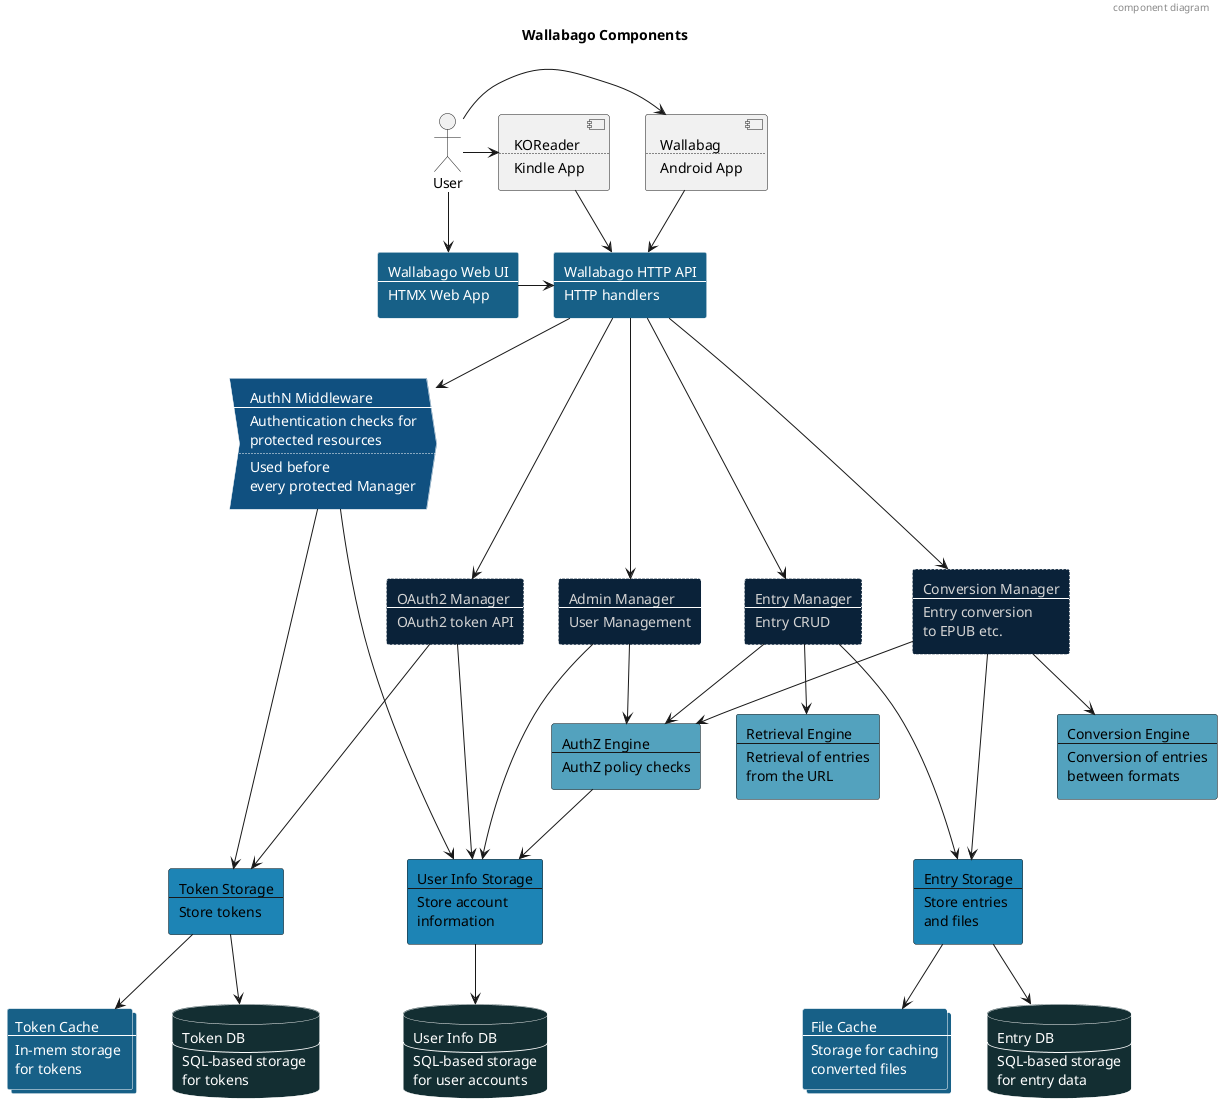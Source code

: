 @startuml architecture-components

title Wallabago Components
header component diagram

' Styles
!$Manager = "back:0a2239;text:LightGrey;line:white;line.dotted"
!$Engine = "back:53a2be;text:Black"
!$Storage = "back:1d84b5;text:Black"
!$Persistence = "back:132e32;text:White;line:White"
!$Cache = "back:176087;text:White;line:White"
!$Middleware = "back:105080;text:White;line:White"
!$API = "back:176087;text:White;line:White"

' Clients
actor User [
    User
]

component KOReader [
    KOReader
    ....
    Kindle App
]

component WallabagAndroid [
    Wallabag
    ....
    Android App
]

' API
rectangle HTTPAPI #$API [
    Wallabago HTTP API
    ----
    HTTP handlers
]

rectangle WebUI #$API [
    Wallabago Web UI
    ----
    HTMX Web App
]

' Middleware
process AuthNMiddleware #$Middleware [
    AuthN Middleware
    ----
    Authentication checks for
    protected resources
    ....
    Used before
    every protected Manager
]

' Managers
rectangle AdminManager #$Manager [
    Admin Manager
    ----
    User Management
]

rectangle OAuth2Manager #$Manager [
    OAuth2 Manager
    ----
    OAuth2 token API
]

rectangle EntryManager #$Manager [
    Entry Manager
    ----
    Entry CRUD
]

rectangle ConversionManager #$Manager [
    Conversion Manager
    ----
    Entry conversion
    to EPUB etc.
]

' Engine

rectangle AuthZEngine #$Engine [
    AuthZ Engine
    ----
    AuthZ policy checks
]

rectangle RetrievalEngine #$Engine [
    Retrieval Engine
    ----
    Retrieval of entries
    from the URL
]

rectangle ConversionEngine #$Engine [
    Conversion Engine
    ----
    Conversion of entries
    between formats
]

' Storage

rectangle TokenStorage #$Storage [
    Token Storage
    ----
    Store tokens 
]

rectangle UserInfoStorage #$Storage [
    User Info Storage
    ----
    Store account 
    information 
]

rectangle EntryStorage #$Storage [
    Entry Storage
    ----
    Store entries 
    and files
]

' Data

database UserInfoDB #$Persistence [
    User Info DB
    ----
    SQL-based storage
    for user accounts
]

database TokenDB #$Persistence [
    Token DB
    ----
    SQL-based storage 
    for tokens 
]

collections TokenCache #$Cache [
    Token Cache
    ----
    In-mem storage 
    for tokens
]


database EntriesDB #$Persistence [
    Entry DB
    ----
    SQL-based storage
    for entry data
]

collections EntriesFileCache #$Cache [
    File Cache
    ----
    Storage for caching
    converted files
]

' Connections
User -> KOReader
KOReader --> HTTPAPI
User --> WebUI
User -> WallabagAndroid
WallabagAndroid --> HTTPAPI
' API
WebUI -> HTTPAPI

HTTPAPI --> AuthNMiddleware
HTTPAPI ---> OAuth2Manager
HTTPAPI ---> AdminManager
HTTPAPI ---> ConversionManager
HTTPAPI ---> EntryManager

' Middleware
AuthNMiddleware ----> TokenStorage
AuthNMiddleware ----> UserInfoStorage

' Managers
EntryManager --> RetrievalEngine
EntryManager --> AuthZEngine
EntryManager ---> EntryStorage

OAuth2Manager ---> TokenStorage
OAuth2Manager ---> UserInfoStorage

AdminManager --> AuthZEngine
AdminManager ---> UserInfoStorage

ConversionManager --> ConversionEngine
ConversionManager --> AuthZEngine
ConversionManager ---> EntryStorage

' Engines
AuthZEngine --> UserInfoStorage

' Storage
EntryStorage --> EntriesFileCache
EntryStorage --> EntriesDB

UserInfoStorage --> UserInfoDB

TokenStorage --> TokenDB
TokenStorage --> TokenCache
@enduml
